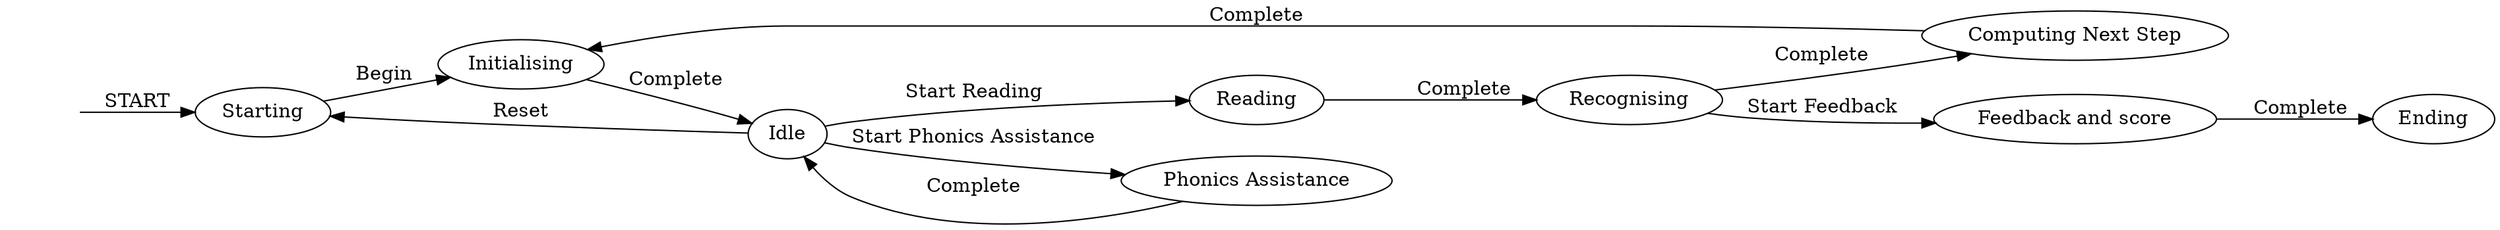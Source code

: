 digraph {
    graph [rankdir=LR]

    0 [label="", shape=plaintext]
    0 -> 1 [label="START"]

    1 [label="Starting"]
    2 [label="Initialising"]
    3 [label="Idle"]
    4 [label="Reading"]
    5 [label="Phonics Assistance"]
    6 [label="Recognising"]
    7 [label="Computing Next Step"]
    8 [label="Feedback and score"]
    9 [label="Ending"]

    1 -> 2 [label="Begin"]
    2 -> 3 [label="Complete"]
    3 -> 4 [label="Start Reading"]
    3 -> 5 [label="Start Phonics Assistance"]
    3 -> 1 [label="Reset"]
    4 -> 6 [label="Complete"]
    5 -> 3 [label="Complete"]
    6 -> 7 [label="Complete"]
    6 -> 8 [label="Start Feedback"]
    7 -> 2 [label="Complete"]
    8 -> 9 [label="Complete"]
}